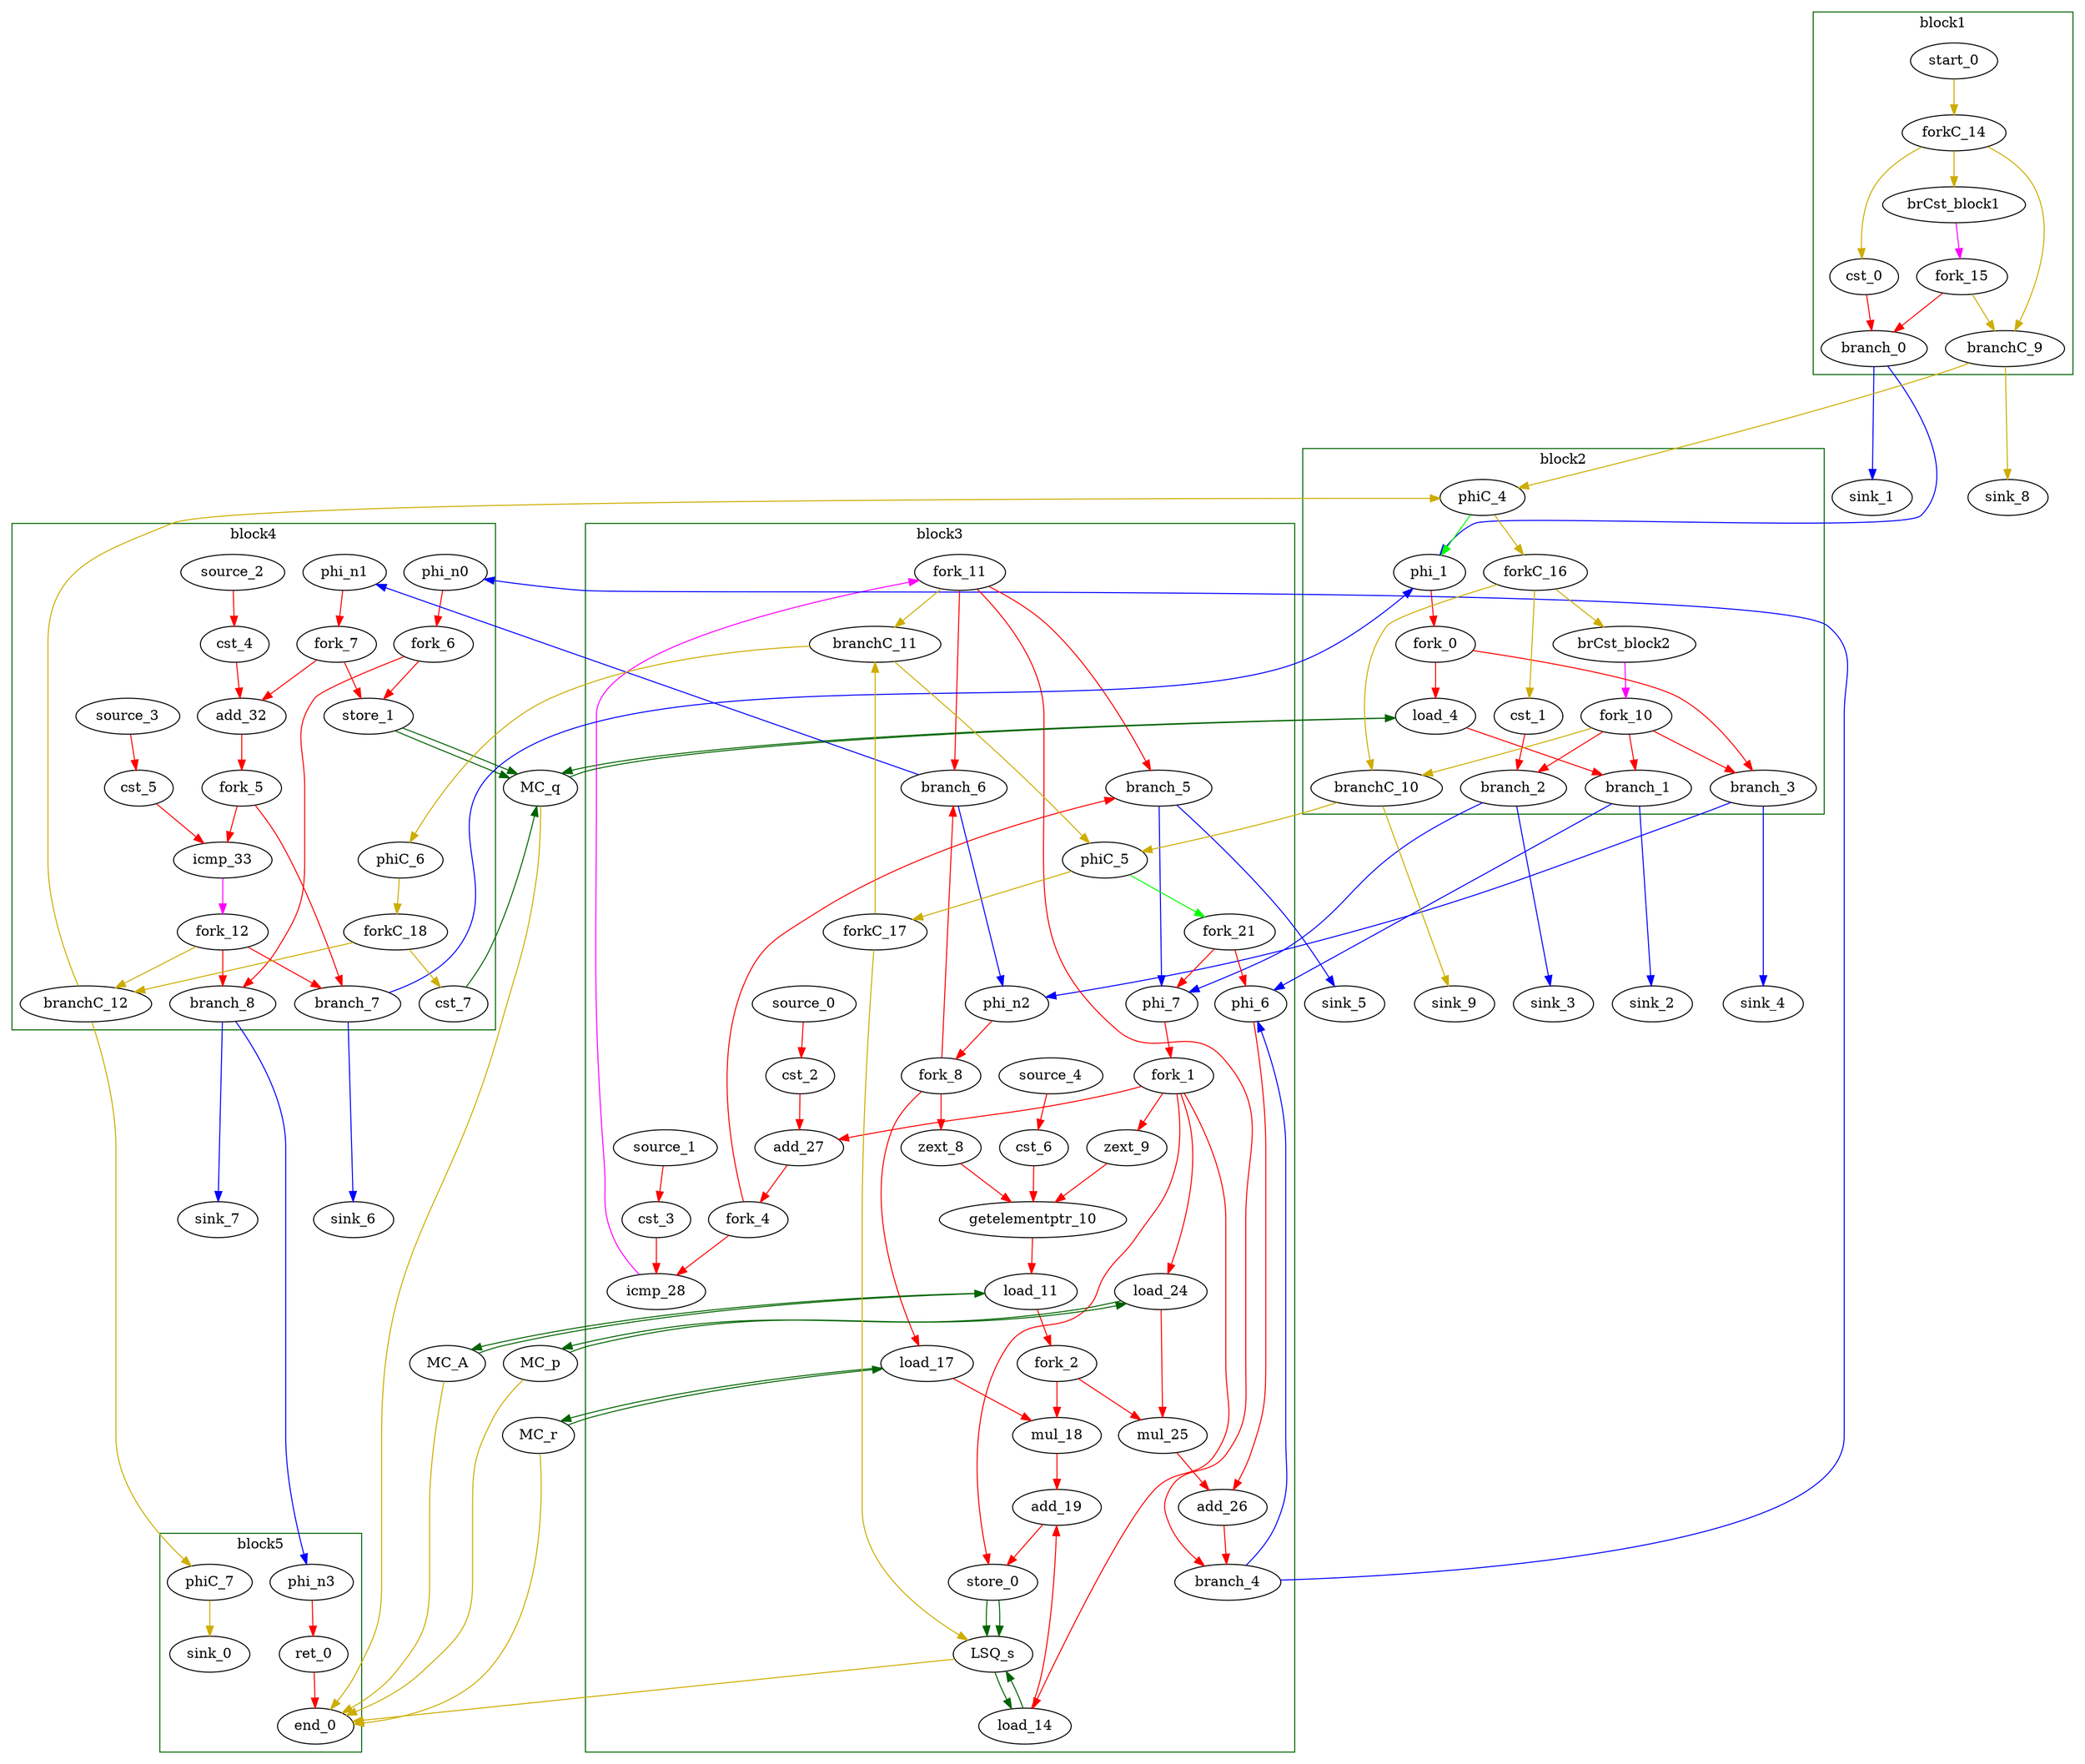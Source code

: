 Digraph G {
	splines=spline;
//DHLS version: 0.1.1" [shape = "none" pos = "20,20!"]
		"brCst_block1" [type = "Constant", bbID= 1, in = "in1:1", out = "out1:1", value = "0x1"];
		"cst_0" [type = "Constant", bbID= 1, in = "in1:1", out = "out1:1", value = "0x00000000"];
		"phi_1" [type = "Mux", bbID= 2, in = "in1?:1 in2:5 in3:5 ", out = "out1:5", delay=1.624];
		"load_4" [type = "Operator", bbID= 2, op = "mc_load_op", bbID= 2, portId= 0, in = "in1:32 in2:5 ", out = "out1:32 out2:5 ", delay=7.999, latency=2, II=1];
		"brCst_block2" [type = "Constant", bbID= 2, in = "in1:1", out = "out1:1", value = "0x1"];
		"phi_6" [type = "Mux", bbID= 3, in = "in1?:1 in2:32 in3:32 ", out = "out1:32", delay=1.624];
		"cst_1" [type = "Constant", bbID= 2, in = "in1:1", out = "out1:1", value = "0x00000000"];
		"phi_7" [type = "Mux", bbID= 3, in = "in1?:1 in2:5 in3:5 ", out = "out1:5", delay=1.624];
		"zext_8" [type = "Operator", bbID= 3, op = "zext_op", in = "in1:5 ", out = "out1:5 ", delay=0.000, latency=0, II=1];
		"zext_9" [type = "Operator", bbID= 3, op = "zext_op", in = "in1:5 ", out = "out1:5 ", delay=0.000, latency=0, II=1];
		"getelementptr_10" [type = "Operator", bbID= 3, op = "getelementptr_op", in = "in1:32 in2:32 in3:32 ", out = "out1:32 ", constants=1, delay=8.328, latency=0, II=1];
		"load_11" [type = "Operator", bbID= 3, op = "mc_load_op", bbID= 3, portId= 0, in = "in1:32 in2:32 ", out = "out1:32 out2:32 ", delay=7.999, latency=2, II=1];
		"load_14" [type = "Operator", bbID= 3, op = "lsq_load_op", bbID= 3, portId= 0, in = "in1:32 in2:5 ", out = "out1:32 out2:5 ", delay=7.999, latency=5, II=1];
		"load_17" [type = "Operator", bbID= 3, op = "mc_load_op", bbID= 3, portId= 0, in = "in1:32 in2:5 ", out = "out1:32 out2:5 ", delay=7.999, latency=2, II=1];
		"mul_18" [type = "Operator", bbID= 3, op = "mul_op", in = "in1:32 in2:32 ", out = "out1:32 ", delay=0.000, latency=4, II=1];
		"add_19" [type = "Operator", bbID= 3, op = "add_op", in = "in1:32 in2:32 ", out = "out1:32 ", delay=3.146, latency=0, II=1];
		"store_0" [type = "Operator", bbID= 3, op = "lsq_store_op", bbID= 3, portId= 0, in = "in1:32 in2:5 ", out = "out1:32 out2:5 ", delay=8.058, latency=0, II=1];
		"load_24" [type = "Operator", bbID= 3, op = "mc_load_op", bbID= 3, portId= 0, in = "in1:32 in2:5 ", out = "out1:32 out2:5 ", delay=7.999, latency=2, II=1];
		"mul_25" [type = "Operator", bbID= 3, op = "mul_op", in = "in1:32 in2:32 ", out = "out1:32 ", delay=0.000, latency=4, II=1];
		"add_26" [type = "Operator", bbID= 3, op = "add_op", in = "in1:32 in2:32 ", out = "out1:32 ", delay=3.146, latency=0, II=1];
		"cst_2" [type = "Constant", bbID= 3, in = "in1:1", out = "out1:1", value = "0x00000001"];
		"add_27" [type = "Operator", bbID= 3, op = "add_op", in = "in1:5 in2:5 ", out = "out1:5 ", delay=3.146, latency=0, II=1];
		"cst_3" [type = "Constant", bbID= 3, in = "in1:5", out = "out1:5", value = "0x0000001E"];
		"icmp_28" [type = "Operator", bbID= 3, op = "icmp_ult_op", in = "in1:5 in2:5 ", out = "out1:1 ", delay=3.439, latency=0, II=1];
		"store_1" [type = "Operator", bbID= 4, op = "mc_store_op", bbID= 4, portId= 0, in = "in1:32 in2:5 ", out = "out1:32 out2:5 ", delay=8.058, latency=0, II=1];
		"cst_4" [type = "Constant", bbID= 4, in = "in1:1", out = "out1:1", value = "0x00000001"];
		"add_32" [type = "Operator", bbID= 4, op = "add_op", in = "in1:5 in2:5 ", out = "out1:5 ", delay=3.146, latency=0, II=1];
		"cst_5" [type = "Constant", bbID= 4, in = "in1:5", out = "out1:5", value = "0x0000001E"];
		"icmp_33" [type = "Operator", bbID= 4, op = "icmp_ult_op", in = "in1:5 in2:5 ", out = "out1:1 ", delay=3.439, latency=0, II=1];
		"ret_0" [type = "Operator", bbID= 5, op = "ret_op", in = "in1:32 ", out = "out1:32 ", delay=0.000, latency=0, II=1];
		"cst_6" [type = "Constant", bbID= 3, in = "in1:5", out = "out1:5", value = "0x0000001E"];
		"phi_n0" [type = "Merge", bbID= 4, in = "in1:32 ", out = "out1:32", delay=0.000];
		"phi_n1" [type = "Merge", bbID= 4, in = "in1:5 ", out = "out1:5", delay=0.000];
		"phi_n2" [type = "Merge", bbID= 3, in = "in1:5 in2:5 ", out = "out1:5", delay=1.624];
		"phi_n3" [type = "Merge", bbID= 5, in = "in1:32 ", out = "out1:32", delay=0.000];
		"fork_0" [type = "Fork", bbID= 2, in = "in1:5", out = "out1:5 out2:5 "];
		"fork_1" [type = "Fork", bbID= 3, in = "in1:5", out = "out1:5 out2:5 out3:5 out4:5 out5:5 "];
		"fork_2" [type = "Fork", bbID= 3, in = "in1:32", out = "out1:32 out2:32 "];
		"fork_4" [type = "Fork", bbID= 3, in = "in1:5", out = "out1:5 out2:5 "];
		"fork_5" [type = "Fork", bbID= 4, in = "in1:5", out = "out1:5 out2:5 "];
		"fork_6" [type = "Fork", bbID= 4, in = "in1:32", out = "out1:32 out2:32 "];
		"fork_7" [type = "Fork", bbID= 4, in = "in1:5", out = "out1:5 out2:5 "];
		"fork_8" [type = "Fork", bbID= 3, in = "in1:5", out = "out1:5 out2:5 out3:5 "];
		"branch_0" [type = "Branch", bbID= 1,  in = "in1:1 in2?:1", out = "out1+:1 out2-:1"];
		"branch_1" [type = "Branch", bbID= 2,  in = "in1:32 in2?:1", out = "out1+:32 out2-:32"];
		"branch_2" [type = "Branch", bbID= 2,  in = "in1:1 in2?:1", out = "out1+:1 out2-:1"];
		"branch_3" [type = "Branch", bbID= 2,  in = "in1:5 in2?:1", out = "out1+:5 out2-:5"];
		"fork_10" [type = "Fork", bbID= 2, in = "in1:1", out = "out1:1 out2:1 out3:1 out4:1 "];
		"branch_4" [type = "Branch", bbID= 3,  in = "in1:32 in2?:1", out = "out1+:32 out2-:32"];
		"branch_5" [type = "Branch", bbID= 3,  in = "in1:5 in2?:1", out = "out1+:5 out2-:5"];
		"branch_6" [type = "Branch", bbID= 3,  in = "in1:5 in2?:1", out = "out1+:5 out2-:5"];
		"fork_11" [type = "Fork", bbID= 3, in = "in1:1", out = "out1:1 out2:1 out3:1 out4:1 "];
		"branch_7" [type = "Branch", bbID= 4,  in = "in1:5 in2?:1", out = "out1+:5 out2-:5"];
		"branch_8" [type = "Branch", bbID= 4,  in = "in1:32 in2?:1", out = "out1+:32 out2-:32"];
		"fork_12" [type = "Fork", bbID= 4, in = "in1:1", out = "out1:1 out2:1 out3:1 "];
		"LSQ_s" [type = "LSQ", bbID= 0, in = "in1:0*c0 in2:5*l0a in3:5*s0a in4:32*s0d ", out = "out1:32*l0d out2:0*e ", memory = "s", bbcount = 1, ldcount = 1, stcount = 1, fifoDepth = 16, numLoads = "{1}", numStores = "{1}", loadOffsets = "{{0;0;0;0;0;0;0;0;0;0;0;0;0;0;0;0}}", storeOffsets = "{{1;0;0;0;0;0;0;0;0;0;0;0;0;0;0;0}}", loadPorts = "{{0;0;0;0;0;0;0;0;0;0;0;0;0;0;0;0}}", storePorts = "{{0;0;0;0;0;0;0;0;0;0;0;0;0;0;0;0}}"];
		"MC_q" [type = "MC", bbID= 0, in = "in1:32*c0 in2:5*l0a in3:5*s0a in4:32*s0d ", out = "out1:32*l0d out2:0*e ", memory = "q", bbcount = 1, ldcount = 1, stcount = 1];
		"MC_A" [type = "MC", bbID= 0, in = "in1:32*l0a ", out = "out1:32*l0d out2:0*e ", memory = "A", bbcount = 0, ldcount = 1, stcount = 0];
		"MC_r" [type = "MC", bbID= 0, in = "in1:5*l0a ", out = "out1:32*l0d out2:0*e ", memory = "r", bbcount = 0, ldcount = 1, stcount = 0];
		"MC_p" [type = "MC", bbID= 0, in = "in1:5*l0a ", out = "out1:32*l0d out2:0*e ", memory = "p", bbcount = 0, ldcount = 1, stcount = 0];
		"cst_7" [type = "Constant", bbID= 4, in = "in1:1", out = "out1:1", value = "0x00000001"];
		"end_0" [type = "Exit", bbID= 0, in = "in1:0*e in2:0*e in3:0*e in4:0*e in5:0*e in6:32 ", out = "out1:32"];
		"start_0" [type = "Entry", control= "true", bbID= 1, in = "in1:0", out = "out1:0"];
		"forkC_14" [type = "Fork", bbID= 1, in = "in1:0", out = "out1:0 out2:0 out3:0 "];
		"branchC_9" [type = "Branch", bbID= 1,  in = "in1:0 in2?:1", out = "out1+:0 out2-:0"];
		"fork_15" [type = "Fork", bbID= 1, in = "in1:1", out = "out1:1 out2:1 "];
		"phiC_4" [type = "CntrlMerge", bbID= 2, in = "in1:0 in2:0 ", out = "out1:0 out2?:1", delay=0.000];
		"forkC_16" [type = "Fork", bbID= 2, in = "in1:0", out = "out1:0 out2:0 out3:0 "];
		"branchC_10" [type = "Branch", bbID= 2,  in = "in1:0 in2?:1", out = "out1+:0 out2-:0"];
		"phiC_5" [type = "CntrlMerge", bbID= 3, in = "in1:0 in2:0 ", out = "out1:0 out2?:1", delay=0.000];
		"forkC_17" [type = "Fork", bbID= 3, in = "in1:0", out = "out1:0 out2:0 "];
		"branchC_11" [type = "Branch", bbID= 3,  in = "in1:0 in2?:1", out = "out1+:0 out2-:0"];
		"phiC_6" [type = "Merge", bbID= 4, in = "in1:0 ", out = "out1:0", delay=0.000];
		"forkC_18" [type = "Fork", bbID= 4, in = "in1:0", out = "out1:0 out2:0 "];
		"branchC_12" [type = "Branch", bbID= 4,  in = "in1:0 in2?:1", out = "out1+:0 out2-:0"];
		"phiC_7" [type = "Merge", bbID= 5, in = "in1:0 ", out = "out1:0", delay=0.000];
		"sink_0" [type = "Sink", bbID= 0, in = "in1:0"];
		"sink_1" [type = "Sink", bbID= 0, in = "in1:1"];
		"sink_2" [type = "Sink", bbID= 0, in = "in1:32"];
		"sink_3" [type = "Sink", bbID= 0, in = "in1:1"];
		"sink_4" [type = "Sink", bbID= 0, in = "in1:5"];
		"sink_5" [type = "Sink", bbID= 0, in = "in1:5"];
		"sink_6" [type = "Sink", bbID= 0, in = "in1:5"];
		"sink_7" [type = "Sink", bbID= 0, in = "in1:32"];
		"sink_8" [type = "Sink", bbID= 0, in = "in1:0"];
		"sink_9" [type = "Sink", bbID= 0, in = "in1:0"];
		"source_0" [type = "Source", bbID= 3, out = "out1:1"];
		"source_1" [type = "Source", bbID= 3, out = "out1:5"];
		"source_2" [type = "Source", bbID= 4, out = "out1:1"];
		"source_3" [type = "Source", bbID= 4, out = "out1:5"];
		"source_4" [type = "Source", bbID= 3, out = "out1:5"];
		"fork_21" [type = "Fork", bbID= 3, in = "in1:1", out = "out1:1 out2:1 "];
		"load_4" -> "MC_q" [color = "darkgreen", mem_address = "true", from = "out2", to = "in2"];
		"MC_q" -> "load_4" [color = "darkgreen", mem_address = "false", from = "out1", to = "in1"];
		"load_11" -> "MC_A" [color = "darkgreen", mem_address = "true", from = "out2", to = "in1"];
		"MC_A" -> "load_11" [color = "darkgreen", mem_address = "false", from = "out1", to = "in1"];
		"load_14" -> "LSQ_s" [color = "darkgreen", mem_address = "true", from = "out2", to = "in2"];
		"LSQ_s" -> "load_14" [color = "darkgreen", mem_address = "false", from = "out1", to = "in1"];
		"load_17" -> "MC_r" [color = "darkgreen", mem_address = "true", from = "out2", to = "in1"];
		"MC_r" -> "load_17" [color = "darkgreen", mem_address = "false", from = "out1", to = "in1"];
		"store_0" -> "LSQ_s" [color = "darkgreen", mem_address = "true", from = "out2", to = "in3"];
		"store_0" -> "LSQ_s" [color = "darkgreen", mem_address = "false", from = "out1", to = "in4"];
		"load_24" -> "MC_p" [color = "darkgreen", mem_address = "true", from = "out2", to = "in1"];
		"MC_p" -> "load_24" [color = "darkgreen", mem_address = "false", from = "out1", to = "in1"];
		"store_1" -> "MC_q" [color = "darkgreen", mem_address = "true", from = "out2", to = "in3"];
		"store_1" -> "MC_q" [color = "darkgreen", mem_address = "false", from = "out1", to = "in4"];
		"LSQ_s" -> "end_0" [color = "gold3", from = "out2", to = "in1"];
		"cst_7" -> "MC_q" [color = "darkgreen", from = "out1", to = "in1"];
		"MC_q" -> "end_0" [color = "gold3", from = "out2", to = "in2"];
		"MC_A" -> "end_0" [color = "gold3", from = "out2", to = "in3"];
		"MC_r" -> "end_0" [color = "gold3", from = "out2", to = "in4"];
		"MC_p" -> "end_0" [color = "gold3", from = "out2", to = "in5"];
	subgraph cluster_0 {
	color = "darkgreen";
		label = "block1";
		"brCst_block1" -> "fork_15" [color = "magenta", from = "out1", to = "in1"];
		"cst_0" -> "branch_0" [color = "red", from = "out1", to = "in1"];
		"start_0" -> "forkC_14" [color = "gold3", from = "out1", to = "in1"];
		"forkC_14" -> "cst_0" [color = "gold3", from = "out1", to = "in1"];
		"forkC_14" -> "branchC_9" [color = "gold3", from = "out2", to = "in1"];
		"forkC_14" -> "brCst_block1" [color = "gold3", from = "out3", to = "in1"];
		"fork_15" -> "branch_0" [color = "red", from = "out1", to = "in2"];
		"fork_15" -> "branchC_9" [color = "gold3", from = "out2", to = "in2"];
	}
		"branch_0" -> "phi_1" [color = "blue", minlen = 3, from = "out1", to = "in2"];
		"branch_0" -> "sink_1" [color = "blue", minlen = 3, from = "out2", to = "in1"];
		"branchC_9" -> "phiC_4" [color = "gold3", minlen = 3, from = "out1", to = "in1"];
		"branchC_9" -> "sink_8" [color = "gold3", minlen = 3, from = "out2", to = "in1"];
	subgraph cluster_1 {
	color = "darkgreen";
		label = "block2";
		"phi_1" -> "fork_0" [color = "red", from = "out1", to = "in1"];
		"load_4" -> "branch_1" [color = "red", from = "out1", to = "in1"];
		"brCst_block2" -> "fork_10" [color = "magenta", from = "out1", to = "in1"];
		"cst_1" -> "branch_2" [color = "red", from = "out1", to = "in1"];
		"fork_0" -> "load_4" [color = "red", from = "out1", to = "in2"];
		"fork_0" -> "branch_3" [color = "red", from = "out2", to = "in1"];
		"fork_10" -> "branch_3" [color = "red", from = "out1", to = "in2"];
		"fork_10" -> "branch_2" [color = "red", from = "out2", to = "in2"];
		"fork_10" -> "branch_1" [color = "red", from = "out3", to = "in2"];
		"fork_10" -> "branchC_10" [color = "gold3", from = "out4", to = "in2"];
		"phiC_4" -> "phi_1" [color = "green", from = "out2", to = "in1"];
		"phiC_4" -> "forkC_16" [color = "gold3", from = "out1", to = "in1"];
		"forkC_16" -> "cst_1" [color = "gold3", from = "out1", to = "in1"];
		"forkC_16" -> "branchC_10" [color = "gold3", from = "out2", to = "in1"];
		"forkC_16" -> "brCst_block2" [color = "gold3", from = "out3", to = "in1"];
	}
		"branch_1" -> "phi_6" [color = "blue", minlen = 3, from = "out1", to = "in2"];
		"branch_1" -> "sink_2" [color = "blue", minlen = 3, from = "out2", to = "in1"];
		"branch_2" -> "phi_7" [color = "blue", minlen = 3, from = "out1", to = "in2"];
		"branch_2" -> "sink_3" [color = "blue", minlen = 3, from = "out2", to = "in1"];
		"branch_3" -> "phi_n2" [color = "blue", minlen = 3, from = "out1", to = "in1"];
		"branch_3" -> "sink_4" [color = "blue", minlen = 3, from = "out2", to = "in1"];
		"branchC_10" -> "phiC_5" [color = "gold3", minlen = 3, from = "out1", to = "in1"];
		"branchC_10" -> "sink_9" [color = "gold3", minlen = 3, from = "out2", to = "in1"];
	subgraph cluster_2 {
	color = "darkgreen";
		label = "block3";
		"phi_6" -> "add_26" [color = "red", from = "out1", to = "in1"];
		"phi_7" -> "fork_1" [color = "red", from = "out1", to = "in1"];
		"zext_8" -> "getelementptr_10" [color = "red", from = "out1", to = "in1"];
		"zext_9" -> "getelementptr_10" [color = "red", from = "out1", to = "in2"];
		"getelementptr_10" -> "load_11" [color = "red", from = "out1", to = "in2"];
		"load_11" -> "fork_2" [color = "red", from = "out1", to = "in1"];
		"load_14" -> "add_19" [color = "red", from = "out1", to = "in1"];
		"load_17" -> "mul_18" [color = "red", from = "out1", to = "in1"];
		"mul_18" -> "add_19" [color = "red", from = "out1", to = "in2"];
		"add_19" -> "store_0" [color = "red", from = "out1", to = "in1"];
		"load_24" -> "mul_25" [color = "red", from = "out1", to = "in2"];
		"mul_25" -> "add_26" [color = "red", from = "out1", to = "in2"];
		"add_26" -> "branch_4" [color = "red", from = "out1", to = "in1"];
		"cst_2" -> "add_27" [color = "red", from = "out1", to = "in2"];
		"add_27" -> "fork_4" [color = "red", from = "out1", to = "in1"];
		"cst_3" -> "icmp_28" [color = "red", from = "out1", to = "in2"];
		"icmp_28" -> "fork_11" [color = "magenta", from = "out1", to = "in1"];
		"cst_6" -> "getelementptr_10" [color = "red", from = "out1", to = "in3"];
		"phi_n2" -> "fork_8" [color = "red", from = "out1", to = "in1"];
		"fork_1" -> "zext_9" [color = "red", from = "out1", to = "in1"];
		"fork_1" -> "add_27" [color = "red", from = "out2", to = "in1"];
		"fork_1" -> "load_14" [color = "red", from = "out3", to = "in2"];
		"fork_1" -> "store_0" [color = "red", from = "out4", to = "in2"];
		"fork_1" -> "load_24" [color = "red", from = "out5", to = "in2"];
		"fork_2" -> "mul_18" [color = "red", from = "out1", to = "in2"];
		"fork_2" -> "mul_25" [color = "red", from = "out2", to = "in1"];
		"fork_4" -> "icmp_28" [color = "red", from = "out1", to = "in1"];
		"fork_4" -> "branch_5" [color = "red", from = "out2", to = "in1"];
		"fork_8" -> "zext_8" [color = "red", from = "out1", to = "in1"];
		"fork_8" -> "load_17" [color = "red", from = "out2", to = "in2"];
		"fork_8" -> "branch_6" [color = "red", from = "out3", to = "in1"];
		"fork_11" -> "branch_6" [color = "red", from = "out1", to = "in2"];
		"fork_11" -> "branch_5" [color = "red", from = "out2", to = "in2"];
		"fork_11" -> "branch_4" [color = "red", from = "out3", to = "in2"];
		"fork_11" -> "branchC_11" [color = "gold3", from = "out4", to = "in2"];
		"phiC_5" -> "fork_21" [color = "green", from = "out2", to = "in1"];
		"phiC_5" -> "forkC_17" [color = "gold3", from = "out1", to = "in1"];
		"forkC_17" -> "LSQ_s" [color = "gold3", from = "out1", to = "in1"];
		"forkC_17" -> "branchC_11" [color = "gold3", from = "out2", to = "in1"];
		"source_0" -> "cst_2" [color = "red", from = "out1", to = "in1"];
		"source_1" -> "cst_3" [color = "red", from = "out1", to = "in1"];
		"source_4" -> "cst_6" [color = "red", from = "out1", to = "in1"];
		"fork_21" -> "phi_6" [color = "red", from = "out1", to = "in1"];
		"fork_21" -> "phi_7" [color = "red", from = "out2", to = "in1"];
	}
		"branch_4" -> "phi_6" [color = "blue", minlen = 3, from = "out1", to = "in3"];
		"branch_4" -> "phi_n0" [color = "blue", minlen = 3, from = "out2", to = "in1"];
		"branch_5" -> "phi_7" [color = "blue", minlen = 3, from = "out1", to = "in3"];
		"branch_5" -> "sink_5" [color = "blue", minlen = 3, from = "out2", to = "in1"];
		"branch_6" -> "phi_n2" [color = "blue", minlen = 3, from = "out1", to = "in2"];
		"branch_6" -> "phi_n1" [color = "blue", minlen = 3, from = "out2", to = "in1"];
		"branchC_11" -> "phiC_5" [color = "gold3", minlen = 3, from = "out1", to = "in2"];
		"branchC_11" -> "phiC_6" [color = "gold3", minlen = 3, from = "out2", to = "in1"];
	subgraph cluster_3 {
	color = "darkgreen";
		label = "block4";
		"cst_4" -> "add_32" [color = "red", from = "out1", to = "in2"];
		"add_32" -> "fork_5" [color = "red", from = "out1", to = "in1"];
		"cst_5" -> "icmp_33" [color = "red", from = "out1", to = "in2"];
		"icmp_33" -> "fork_12" [color = "magenta", from = "out1", to = "in1"];
		"phi_n0" -> "fork_6" [color = "red", from = "out1", to = "in1"];
		"phi_n1" -> "fork_7" [color = "red", from = "out1", to = "in1"];
		"fork_5" -> "icmp_33" [color = "red", from = "out1", to = "in1"];
		"fork_5" -> "branch_7" [color = "red", from = "out2", to = "in1"];
		"fork_6" -> "store_1" [color = "red", from = "out1", to = "in1"];
		"fork_6" -> "branch_8" [color = "red", from = "out2", to = "in1"];
		"fork_7" -> "store_1" [color = "red", from = "out1", to = "in2"];
		"fork_7" -> "add_32" [color = "red", from = "out2", to = "in1"];
		"fork_12" -> "branch_8" [color = "red", from = "out1", to = "in2"];
		"fork_12" -> "branch_7" [color = "red", from = "out2", to = "in2"];
		"fork_12" -> "branchC_12" [color = "gold3", from = "out3", to = "in2"];
		"phiC_6" -> "forkC_18" [color = "gold3", from = "out1", to = "in1"];
		"forkC_18" -> "cst_7" [color = "gold3", from = "out1", to = "in1"];
		"forkC_18" -> "branchC_12" [color = "gold3", from = "out2", to = "in1"];
		"source_2" -> "cst_4" [color = "red", from = "out1", to = "in1"];
		"source_3" -> "cst_5" [color = "red", from = "out1", to = "in1"];
	}
		"branch_7" -> "phi_1" [color = "blue", minlen = 3, from = "out1", to = "in3"];
		"branch_7" -> "sink_6" [color = "blue", minlen = 3, from = "out2", to = "in1"];
		"branch_8" -> "phi_n3" [color = "blue", minlen = 3, from = "out2", to = "in1"];
		"branch_8" -> "sink_7" [color = "blue", minlen = 3, from = "out1", to = "in1"];
		"branchC_12" -> "phiC_4" [color = "gold3", minlen = 3, from = "out1", to = "in2"];
		"branchC_12" -> "phiC_7" [color = "gold3", minlen = 3, from = "out2", to = "in1"];
	subgraph cluster_4 {
	color = "darkgreen";
		label = "block5";
		"ret_0" -> "end_0" [color = "red", from = "out1", to = "in6"];
		"phi_n3" -> "ret_0" [color = "red", from = "out1", to = "in1"];
		"phiC_7" -> "sink_0" [color = "gold3", from = "out1", to = "in1"];
	}
}